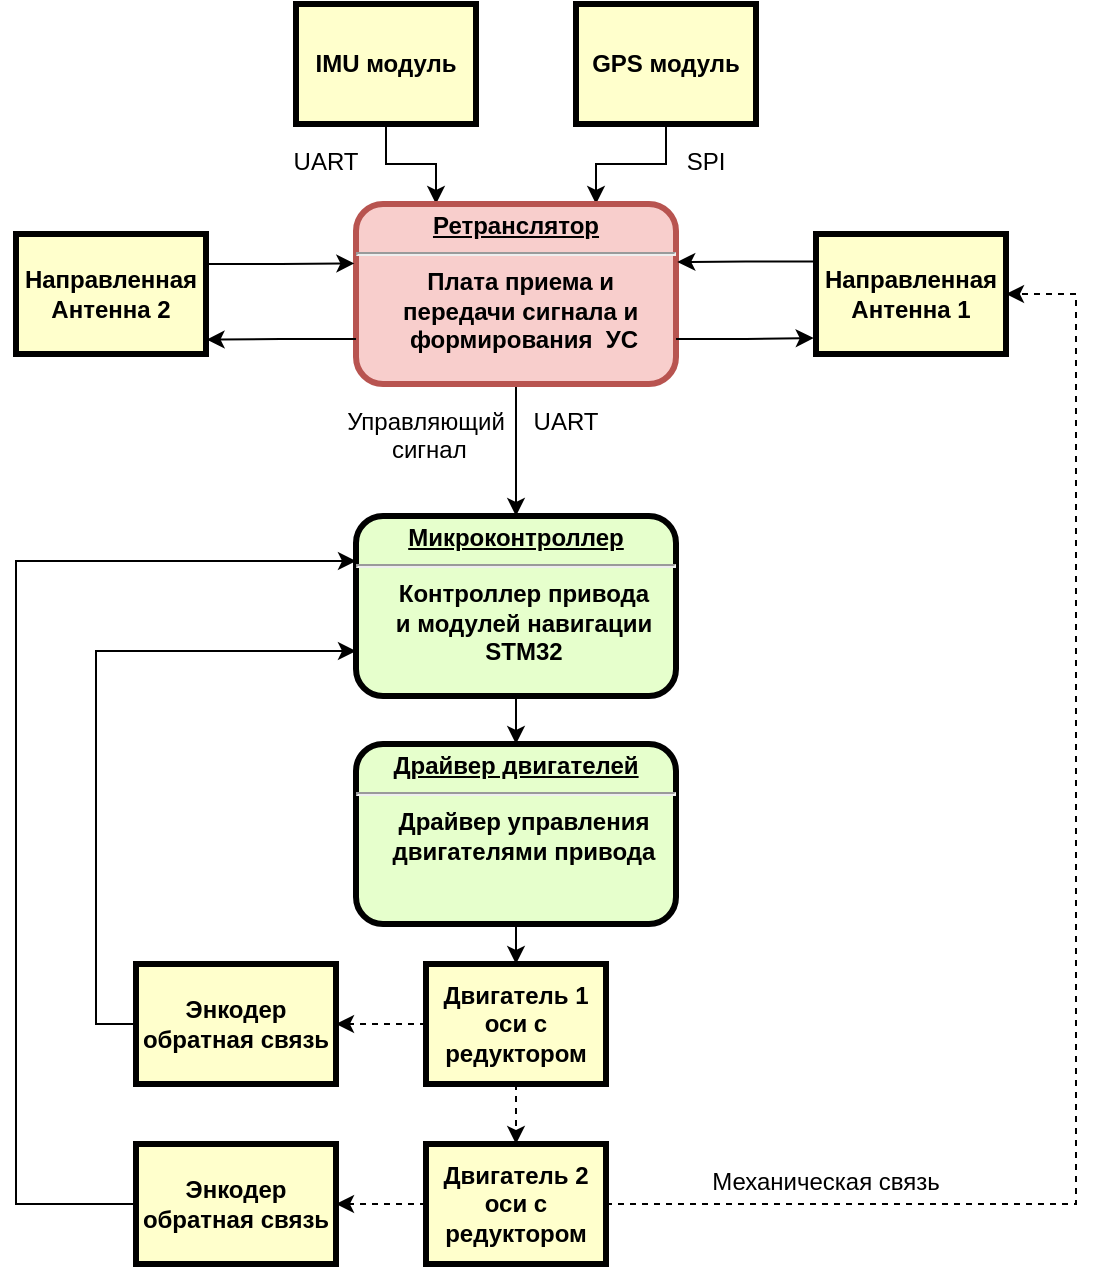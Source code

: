 <mxfile version="24.7.17">
  <diagram name="Page-1" id="c7558073-3199-34d8-9f00-42111426c3f3">
    <mxGraphModel dx="1235" dy="624" grid="1" gridSize="10" guides="1" tooltips="1" connect="1" arrows="1" fold="1" page="1" pageScale="1" pageWidth="826" pageHeight="1169" background="none" math="0" shadow="0">
      <root>
        <mxCell id="0" />
        <mxCell id="1" parent="0" />
        <mxCell id="UN_XIaxyN10X3Z1a8Tkm-105" style="edgeStyle=orthogonalEdgeStyle;rounded=0;orthogonalLoop=1;jettySize=auto;html=1;entryX=0.5;entryY=0;entryDx=0;entryDy=0;" parent="1" source="UN_XIaxyN10X3Z1a8Tkm-97" target="UN_XIaxyN10X3Z1a8Tkm-103" edge="1">
          <mxGeometry relative="1" as="geometry" />
        </mxCell>
        <mxCell id="UN_XIaxyN10X3Z1a8Tkm-97" value="&lt;p style=&quot;margin: 0px; margin-top: 4px; text-align: center; text-decoration: underline;&quot;&gt;&lt;strong&gt;Микроконтроллер&lt;/strong&gt;&lt;/p&gt;&lt;hr&gt;&lt;p style=&quot;margin: 0px; margin-left: 8px;&quot;&gt;Контроллер привода&lt;/p&gt;&lt;p style=&quot;margin: 0px; margin-left: 8px;&quot;&gt;и модулей навигации&lt;br&gt;STM32&lt;/p&gt;" style="verticalAlign=middle;align=center;overflow=fill;fontSize=12;fontFamily=Helvetica;html=1;rounded=1;fontStyle=1;strokeWidth=3;fillColor=#E6FFCC" parent="1" vertex="1">
          <mxGeometry x="350" y="376" width="160" height="90" as="geometry" />
        </mxCell>
        <mxCell id="gSOiPHyv-bpP9yXjdw-1-28" style="edgeStyle=orthogonalEdgeStyle;rounded=0;orthogonalLoop=1;jettySize=auto;html=1;exitX=0.5;exitY=1;exitDx=0;exitDy=0;entryX=0.5;entryY=0;entryDx=0;entryDy=0;dashed=1;" parent="1" source="UN_XIaxyN10X3Z1a8Tkm-102" target="UN_XIaxyN10X3Z1a8Tkm-106" edge="1">
          <mxGeometry relative="1" as="geometry">
            <mxPoint x="429.706" y="680.0" as="targetPoint" />
          </mxGeometry>
        </mxCell>
        <mxCell id="gSOiPHyv-bpP9yXjdw-1-29" value="" style="edgeStyle=orthogonalEdgeStyle;rounded=0;orthogonalLoop=1;jettySize=auto;html=1;dashed=1;" parent="1" source="UN_XIaxyN10X3Z1a8Tkm-102" target="UN_XIaxyN10X3Z1a8Tkm-109" edge="1">
          <mxGeometry relative="1" as="geometry" />
        </mxCell>
        <mxCell id="UN_XIaxyN10X3Z1a8Tkm-102" value="Двигатель 1 оси с редуктором" style="whiteSpace=wrap;align=center;verticalAlign=middle;fontStyle=1;strokeWidth=3;fillColor=#FFFFCC" parent="1" vertex="1">
          <mxGeometry x="385.0" y="600" width="90" height="60" as="geometry" />
        </mxCell>
        <mxCell id="gSOiPHyv-bpP9yXjdw-1-27" style="edgeStyle=orthogonalEdgeStyle;rounded=0;orthogonalLoop=1;jettySize=auto;html=1;exitX=0.5;exitY=1;exitDx=0;exitDy=0;" parent="1" source="UN_XIaxyN10X3Z1a8Tkm-103" target="UN_XIaxyN10X3Z1a8Tkm-102" edge="1">
          <mxGeometry relative="1" as="geometry" />
        </mxCell>
        <mxCell id="UN_XIaxyN10X3Z1a8Tkm-103" value="&lt;p style=&quot;margin: 0px; margin-top: 4px; text-align: center; text-decoration: underline;&quot;&gt;Драйвер двигателей&lt;/p&gt;&lt;hr&gt;&lt;p style=&quot;margin: 0px; margin-left: 8px;&quot;&gt;Драйвер управления&lt;/p&gt;&lt;p style=&quot;margin: 0px; margin-left: 8px;&quot;&gt;двигателями привода&lt;/p&gt;" style="verticalAlign=middle;align=center;overflow=fill;fontSize=12;fontFamily=Helvetica;html=1;rounded=1;fontStyle=1;strokeWidth=3;fillColor=#E6FFCC" parent="1" vertex="1">
          <mxGeometry x="350" y="490" width="160" height="90" as="geometry" />
        </mxCell>
        <mxCell id="gSOiPHyv-bpP9yXjdw-1-30" value="" style="edgeStyle=orthogonalEdgeStyle;rounded=0;orthogonalLoop=1;jettySize=auto;html=1;dashed=1;" parent="1" source="UN_XIaxyN10X3Z1a8Tkm-106" target="UN_XIaxyN10X3Z1a8Tkm-111" edge="1">
          <mxGeometry relative="1" as="geometry" />
        </mxCell>
        <mxCell id="gSOiPHyv-bpP9yXjdw-1-33" style="edgeStyle=orthogonalEdgeStyle;rounded=0;orthogonalLoop=1;jettySize=auto;html=1;entryX=1;entryY=0.5;entryDx=0;entryDy=0;dashed=1;" parent="1" source="UN_XIaxyN10X3Z1a8Tkm-106" target="gSOiPHyv-bpP9yXjdw-1-15" edge="1">
          <mxGeometry relative="1" as="geometry">
            <Array as="points">
              <mxPoint x="710" y="720" />
              <mxPoint x="710" y="265" />
            </Array>
          </mxGeometry>
        </mxCell>
        <mxCell id="UN_XIaxyN10X3Z1a8Tkm-106" value="Двигатель 2 оси с редуктором" style="whiteSpace=wrap;align=center;verticalAlign=middle;fontStyle=1;strokeWidth=3;fillColor=#FFFFCC" parent="1" vertex="1">
          <mxGeometry x="385.0" y="690" width="90" height="60" as="geometry" />
        </mxCell>
        <mxCell id="gSOiPHyv-bpP9yXjdw-1-36" style="edgeStyle=orthogonalEdgeStyle;rounded=0;orthogonalLoop=1;jettySize=auto;html=1;entryX=0;entryY=0.75;entryDx=0;entryDy=0;" parent="1" source="UN_XIaxyN10X3Z1a8Tkm-109" target="UN_XIaxyN10X3Z1a8Tkm-97" edge="1">
          <mxGeometry relative="1" as="geometry">
            <Array as="points">
              <mxPoint x="220" y="630" />
              <mxPoint x="220" y="444" />
            </Array>
          </mxGeometry>
        </mxCell>
        <mxCell id="UN_XIaxyN10X3Z1a8Tkm-109" value="Энкодер обратная связь" style="whiteSpace=wrap;align=center;verticalAlign=middle;fontStyle=1;strokeWidth=3;fillColor=#FFFFCC" parent="1" vertex="1">
          <mxGeometry x="240" y="600" width="100" height="60" as="geometry" />
        </mxCell>
        <mxCell id="gSOiPHyv-bpP9yXjdw-1-35" style="edgeStyle=orthogonalEdgeStyle;rounded=0;orthogonalLoop=1;jettySize=auto;html=1;entryX=0;entryY=0.25;entryDx=0;entryDy=0;" parent="1" source="UN_XIaxyN10X3Z1a8Tkm-111" target="UN_XIaxyN10X3Z1a8Tkm-97" edge="1">
          <mxGeometry relative="1" as="geometry">
            <mxPoint x="140" y="400" as="targetPoint" />
            <Array as="points">
              <mxPoint x="180" y="720" />
              <mxPoint x="180" y="398" />
            </Array>
          </mxGeometry>
        </mxCell>
        <mxCell id="UN_XIaxyN10X3Z1a8Tkm-111" value="Энкодер обратная связь" style="whiteSpace=wrap;align=center;verticalAlign=middle;fontStyle=1;strokeWidth=3;fillColor=#FFFFCC" parent="1" vertex="1">
          <mxGeometry x="240" y="690" width="100" height="60" as="geometry" />
        </mxCell>
        <mxCell id="vjIKyAhb01vJjqgrZn2G-4" style="edgeStyle=orthogonalEdgeStyle;rounded=0;orthogonalLoop=1;jettySize=auto;html=1;entryX=0.75;entryY=0;entryDx=0;entryDy=0;" edge="1" parent="1" source="UN_XIaxyN10X3Z1a8Tkm-116" target="gSOiPHyv-bpP9yXjdw-1-17">
          <mxGeometry relative="1" as="geometry" />
        </mxCell>
        <mxCell id="UN_XIaxyN10X3Z1a8Tkm-116" value="GPS модуль" style="whiteSpace=wrap;align=center;verticalAlign=middle;fontStyle=1;strokeWidth=3;fillColor=#FFFFCC" parent="1" vertex="1">
          <mxGeometry x="460.0" y="120" width="90" height="60" as="geometry" />
        </mxCell>
        <mxCell id="vjIKyAhb01vJjqgrZn2G-3" value="" style="edgeStyle=orthogonalEdgeStyle;rounded=0;orthogonalLoop=1;jettySize=auto;html=1;entryX=0.25;entryY=0;entryDx=0;entryDy=0;" edge="1" parent="1" source="UN_XIaxyN10X3Z1a8Tkm-117" target="gSOiPHyv-bpP9yXjdw-1-17">
          <mxGeometry relative="1" as="geometry" />
        </mxCell>
        <mxCell id="UN_XIaxyN10X3Z1a8Tkm-117" value="IMU модуль" style="whiteSpace=wrap;align=center;verticalAlign=middle;fontStyle=1;strokeWidth=3;fillColor=#FFFFCC" parent="1" vertex="1">
          <mxGeometry x="320.0" y="120" width="90" height="60" as="geometry" />
        </mxCell>
        <mxCell id="UN_XIaxyN10X3Z1a8Tkm-127" value="Направленная&#xa;Антенна 2" style="whiteSpace=wrap;align=center;verticalAlign=middle;fontStyle=1;strokeWidth=3;fillColor=#FFFFCC" parent="1" vertex="1">
          <mxGeometry x="180" y="235" width="95" height="60" as="geometry" />
        </mxCell>
        <mxCell id="UN_XIaxyN10X3Z1a8Tkm-132" value="SPI" style="text;spacingTop=-5;align=center" parent="1" vertex="1">
          <mxGeometry x="510.0" y="190.0" width="30" height="20" as="geometry" />
        </mxCell>
        <mxCell id="UN_XIaxyN10X3Z1a8Tkm-133" value="UART" style="text;spacingTop=-5;align=center" parent="1" vertex="1">
          <mxGeometry x="320.0" y="190.0" width="30" height="20" as="geometry" />
        </mxCell>
        <mxCell id="gSOiPHyv-bpP9yXjdw-1-15" value="Направленная&#xa;Антенна 1" style="whiteSpace=wrap;align=center;verticalAlign=middle;fontStyle=1;strokeWidth=3;fillColor=#FFFFCC" parent="1" vertex="1">
          <mxGeometry x="580" y="235" width="95" height="60" as="geometry" />
        </mxCell>
        <mxCell id="gSOiPHyv-bpP9yXjdw-1-19" value="" style="edgeStyle=orthogonalEdgeStyle;rounded=0;orthogonalLoop=1;jettySize=auto;html=1;" parent="1" source="gSOiPHyv-bpP9yXjdw-1-17" target="UN_XIaxyN10X3Z1a8Tkm-97" edge="1">
          <mxGeometry relative="1" as="geometry" />
        </mxCell>
        <mxCell id="gSOiPHyv-bpP9yXjdw-1-17" value="&lt;p style=&quot;margin: 0px; margin-top: 4px; text-align: center; text-decoration: underline;&quot;&gt;Ретранслятор&lt;/p&gt;&lt;hr&gt;&lt;p style=&quot;margin: 0px; margin-left: 8px;&quot;&gt;Плата приема и&amp;nbsp;&lt;/p&gt;&lt;p style=&quot;margin: 0px; margin-left: 8px;&quot;&gt;передачи&amp;nbsp;&lt;span style=&quot;background-color: initial;&quot;&gt;сигнала и&amp;nbsp;&lt;/span&gt;&lt;/p&gt;&lt;p style=&quot;margin: 0px; margin-left: 8px;&quot;&gt;&lt;span style=&quot;background-color: initial;&quot;&gt;формирования&amp;nbsp; УС&lt;/span&gt;&lt;/p&gt;" style="verticalAlign=middle;align=center;overflow=fill;fontSize=12;fontFamily=Helvetica;html=1;rounded=1;fontStyle=1;strokeWidth=3;fillColor=#f8cecc;strokeColor=#b85450;" parent="1" vertex="1">
          <mxGeometry x="350" y="220" width="160" height="90" as="geometry" />
        </mxCell>
        <mxCell id="gSOiPHyv-bpP9yXjdw-1-20" value="Управляющий&#xa; сигнал" style="text;spacingTop=-5;align=center" parent="1" vertex="1">
          <mxGeometry x="370.0" y="320.0" width="30" height="20" as="geometry" />
        </mxCell>
        <mxCell id="gSOiPHyv-bpP9yXjdw-1-22" style="edgeStyle=orthogonalEdgeStyle;rounded=0;orthogonalLoop=1;jettySize=auto;html=1;exitX=1;exitY=0.25;exitDx=0;exitDy=0;entryX=-0.005;entryY=0.33;entryDx=0;entryDy=0;entryPerimeter=0;" parent="1" source="UN_XIaxyN10X3Z1a8Tkm-127" target="gSOiPHyv-bpP9yXjdw-1-17" edge="1">
          <mxGeometry relative="1" as="geometry" />
        </mxCell>
        <mxCell id="gSOiPHyv-bpP9yXjdw-1-23" style="edgeStyle=orthogonalEdgeStyle;rounded=0;orthogonalLoop=1;jettySize=auto;html=1;exitX=0;exitY=0.75;exitDx=0;exitDy=0;entryX=1.003;entryY=0.88;entryDx=0;entryDy=0;entryPerimeter=0;" parent="1" source="gSOiPHyv-bpP9yXjdw-1-17" target="UN_XIaxyN10X3Z1a8Tkm-127" edge="1">
          <mxGeometry relative="1" as="geometry" />
        </mxCell>
        <mxCell id="gSOiPHyv-bpP9yXjdw-1-24" style="edgeStyle=orthogonalEdgeStyle;rounded=0;orthogonalLoop=1;jettySize=auto;html=1;exitX=0.005;exitY=0.23;exitDx=0;exitDy=0;entryX=1.004;entryY=0.322;entryDx=0;entryDy=0;entryPerimeter=0;exitPerimeter=0;" parent="1" source="gSOiPHyv-bpP9yXjdw-1-15" target="gSOiPHyv-bpP9yXjdw-1-17" edge="1">
          <mxGeometry relative="1" as="geometry" />
        </mxCell>
        <mxCell id="gSOiPHyv-bpP9yXjdw-1-25" style="edgeStyle=orthogonalEdgeStyle;rounded=0;orthogonalLoop=1;jettySize=auto;html=1;exitX=1;exitY=0.75;exitDx=0;exitDy=0;entryX=-0.012;entryY=0.867;entryDx=0;entryDy=0;entryPerimeter=0;" parent="1" source="gSOiPHyv-bpP9yXjdw-1-17" target="gSOiPHyv-bpP9yXjdw-1-15" edge="1">
          <mxGeometry relative="1" as="geometry" />
        </mxCell>
        <mxCell id="gSOiPHyv-bpP9yXjdw-1-37" value="Механическая связь" style="text;spacingTop=-5;align=center" parent="1" vertex="1">
          <mxGeometry x="570.0" y="700.0" width="30" height="20" as="geometry" />
        </mxCell>
        <mxCell id="vjIKyAhb01vJjqgrZn2G-2" value="UART" style="text;spacingTop=-5;align=center" vertex="1" parent="1">
          <mxGeometry x="440.0" y="320.0" width="30" height="20" as="geometry" />
        </mxCell>
      </root>
    </mxGraphModel>
  </diagram>
</mxfile>
